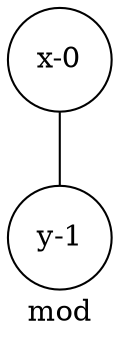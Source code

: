 graph mod{
label =mod
x[label="x-0", shape=circle, style=filled, fillcolor=White]
y[label="y-1", shape=circle, style=filled, fillcolor=White]
x--y
}
